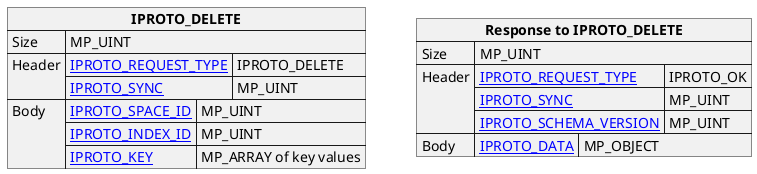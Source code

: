 @startuml

skinparam map {
    HyperlinkColor #0077FF
    FontColor #313131
    BorderColor #313131
    BackgroundColor transparent
}

json "**IPROTO_DELETE**" as delete_request {
    "Size": "MP_UINT",
    "Header": {
      "[[https://tarantool.io/en/doc/latest/dev_guide/internals/iproto/keys IPROTO_REQUEST_TYPE]]": "IPROTO_DELETE",
      "[[https://tarantool.io/en/doc/latest/dev_guide/internals/iproto/keys IPROTO_SYNC]]": "MP_UINT"
    },
    "Body": {
      "[[https://tarantool.io/en/doc/latest/dev_guide/internals/iproto/keys IPROTO_SPACE_ID]]": "MP_UINT",
      "[[https://tarantool.io/en/doc/latest/dev_guide/internals/iproto/keys IPROTO_INDEX_ID]]": "MP_UINT",
      "[[https://tarantool.io/en/doc/latest/dev_guide/internals/iproto/keys IPROTO_KEY]]": "MP_ARRAY of key values"
    }
}

json "**Response to IPROTO_DELETE**" as delete_response {
    "Size": "MP_UINT",
    "Header": {
      "[[tarantool.io/en/doc/latest/dev_guide/internals/iproto/keys IPROTO_REQUEST_TYPE]]": "IPROTO_OK",
      "[[tarantool.io/en/doc/latest/dev_guide/internals/iproto/keys IPROTO_SYNC]]": "MP_UINT",
      "[[tarantool.io/en/doc/latest/dev_guide/internals/iproto/keys IPROTO_SCHEMA_VERSION]]": "MP_UINT"
    },
    "Body": {
    "[[tarantool.io/en/doc/latest/dev_guide/internals/iproto/keys IPROTO_DATA]]": "MP_OBJECT"
    }
}

@enduml
